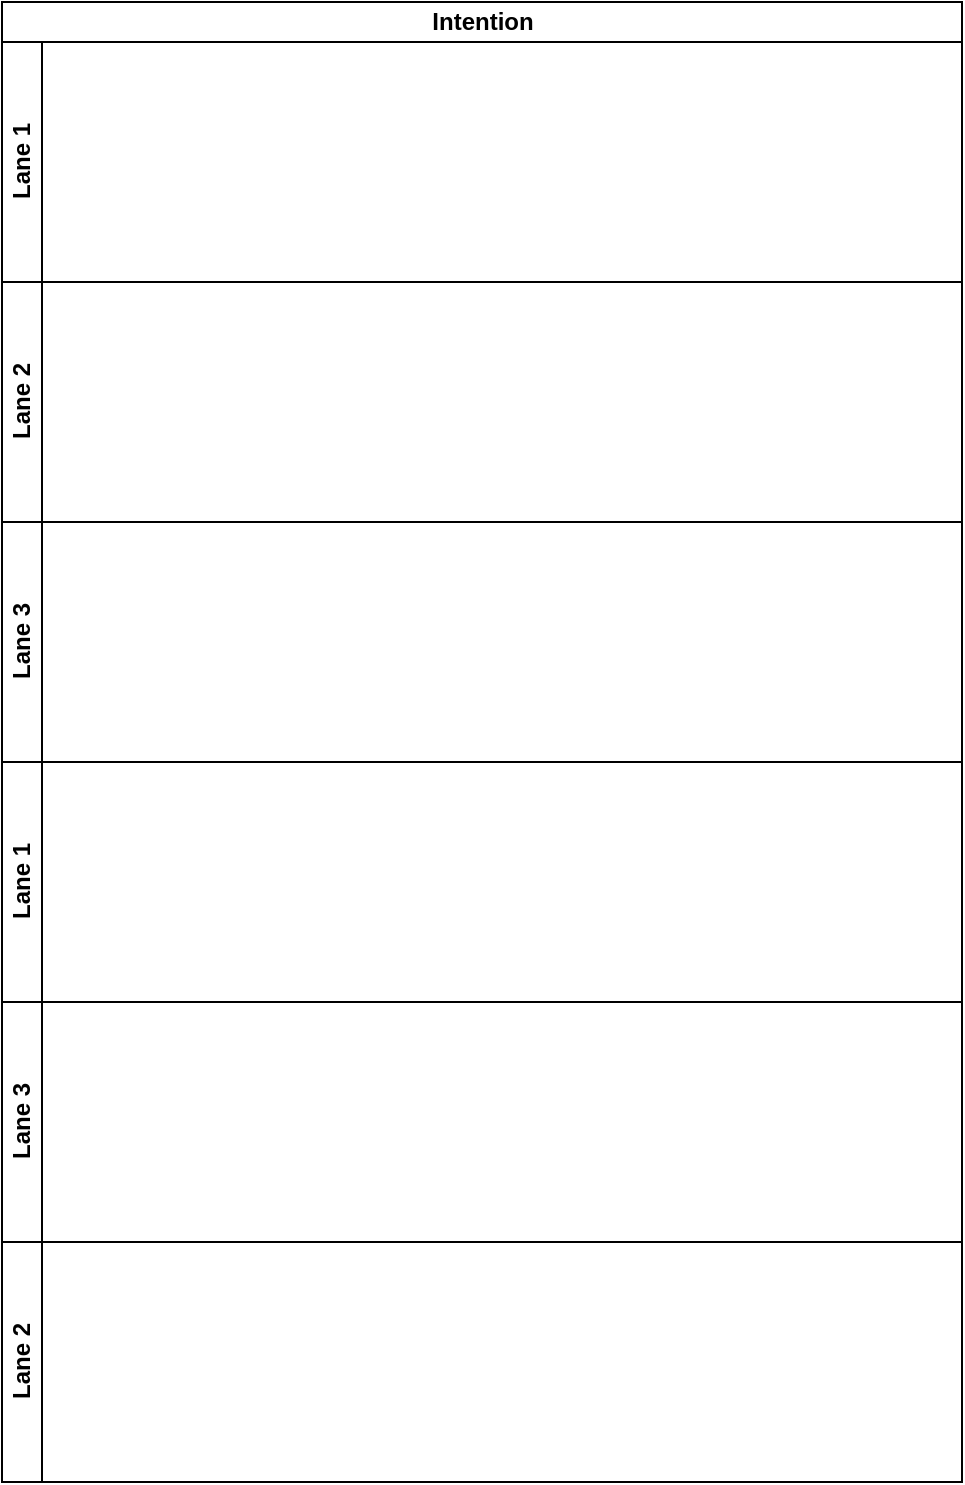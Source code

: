 <mxfile version="21.2.9" type="github">
  <diagram id="prtHgNgQTEPvFCAcTncT" name="Page-1">
    <mxGraphModel dx="1221" dy="694" grid="1" gridSize="10" guides="1" tooltips="1" connect="1" arrows="1" fold="1" page="1" pageScale="1" pageWidth="827" pageHeight="1169" math="0" shadow="0">
      <root>
        <mxCell id="0" />
        <mxCell id="1" parent="0" />
        <mxCell id="fxxQHV47RKdS2-V1ZT3d-1" value="Intention" style="swimlane;childLayout=stackLayout;resizeParent=1;resizeParentMax=0;horizontal=1;startSize=20;horizontalStack=0;html=1;" vertex="1" parent="1">
          <mxGeometry x="110" y="120" width="480" height="380" as="geometry" />
        </mxCell>
        <mxCell id="fxxQHV47RKdS2-V1ZT3d-2" value="Lane 1" style="swimlane;startSize=20;horizontal=0;html=1;" vertex="1" parent="fxxQHV47RKdS2-V1ZT3d-1">
          <mxGeometry y="20" width="480" height="120" as="geometry" />
        </mxCell>
        <mxCell id="fxxQHV47RKdS2-V1ZT3d-3" value="Lane 2" style="swimlane;startSize=20;horizontal=0;html=1;" vertex="1" parent="fxxQHV47RKdS2-V1ZT3d-1">
          <mxGeometry y="140" width="480" height="120" as="geometry" />
        </mxCell>
        <mxCell id="fxxQHV47RKdS2-V1ZT3d-4" value="Lane 3" style="swimlane;startSize=20;horizontal=0;html=1;" vertex="1" parent="fxxQHV47RKdS2-V1ZT3d-1">
          <mxGeometry y="260" width="480" height="120" as="geometry" />
        </mxCell>
        <mxCell id="fxxQHV47RKdS2-V1ZT3d-6" value="Lane 1" style="swimlane;startSize=20;horizontal=0;html=1;" vertex="1" parent="1">
          <mxGeometry x="110" y="500" width="480" height="120" as="geometry" />
        </mxCell>
        <mxCell id="fxxQHV47RKdS2-V1ZT3d-8" value="Lane 3" style="swimlane;startSize=20;horizontal=0;html=1;" vertex="1" parent="1">
          <mxGeometry x="110" y="620" width="480" height="120" as="geometry" />
        </mxCell>
        <mxCell id="fxxQHV47RKdS2-V1ZT3d-7" value="Lane 2" style="swimlane;startSize=20;horizontal=0;html=1;" vertex="1" parent="1">
          <mxGeometry x="110" y="740" width="480" height="120" as="geometry" />
        </mxCell>
      </root>
    </mxGraphModel>
  </diagram>
</mxfile>
